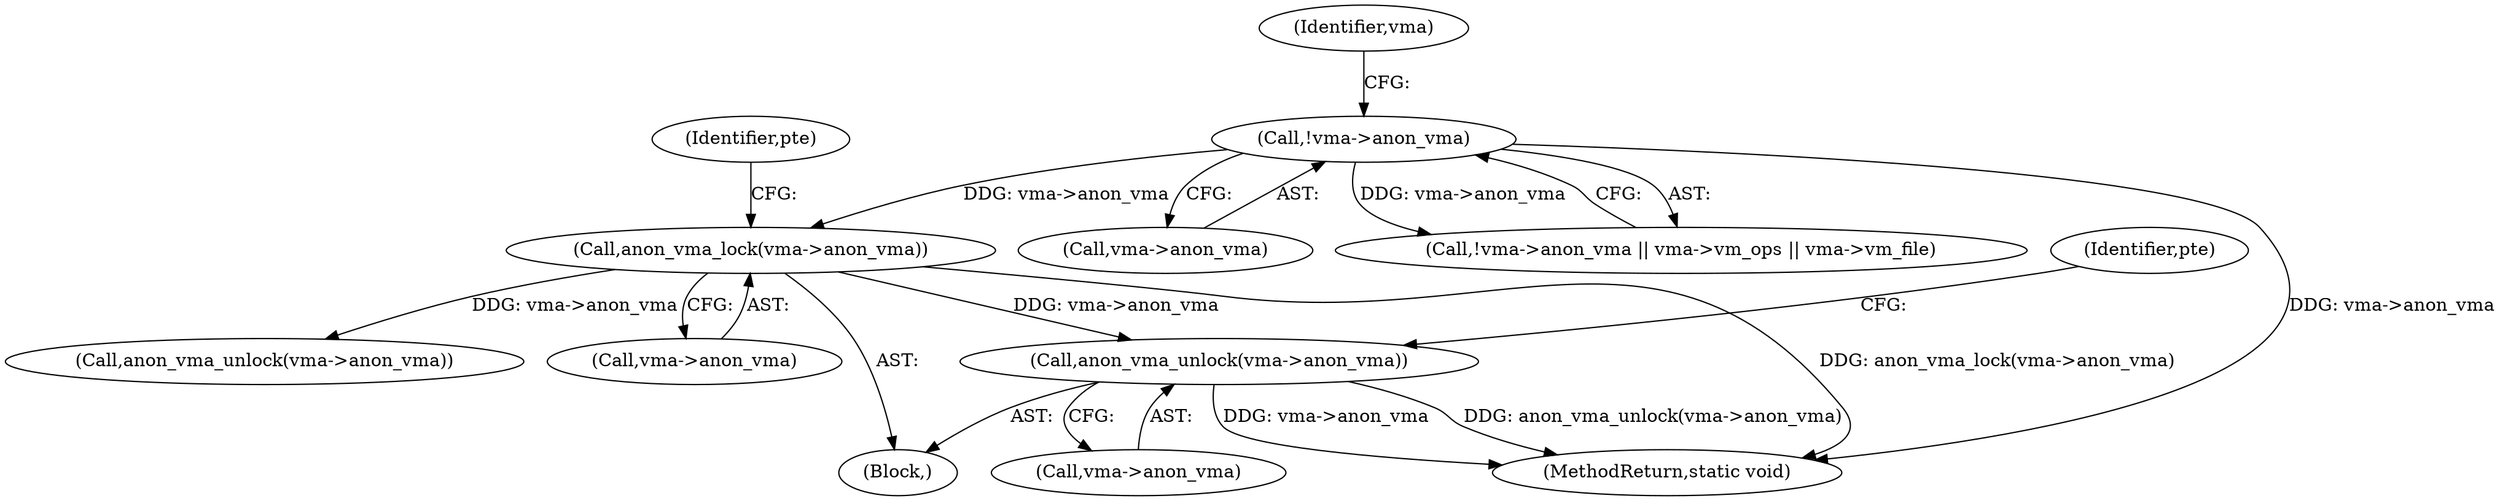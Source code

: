 digraph "0_linux_78f11a255749d09025f54d4e2df4fbcb031530e2@pointer" {
"1000349" [label="(Call,anon_vma_unlock(vma->anon_vma))"];
"1000277" [label="(Call,anon_vma_lock(vma->anon_vma))"];
"1000218" [label="(Call,!vma->anon_vma)"];
"1000218" [label="(Call,!vma->anon_vma)"];
"1000282" [label="(Identifier,pte)"];
"1000350" [label="(Call,vma->anon_vma)"];
"1000344" [label="(Call,anon_vma_unlock(vma->anon_vma))"];
"1000219" [label="(Call,vma->anon_vma)"];
"1000278" [label="(Call,vma->anon_vma)"];
"1000354" [label="(Identifier,pte)"];
"1000115" [label="(Block,)"];
"1000277" [label="(Call,anon_vma_lock(vma->anon_vma))"];
"1000224" [label="(Identifier,vma)"];
"1000449" [label="(MethodReturn,static void)"];
"1000217" [label="(Call,!vma->anon_vma || vma->vm_ops || vma->vm_file)"];
"1000349" [label="(Call,anon_vma_unlock(vma->anon_vma))"];
"1000349" -> "1000115"  [label="AST: "];
"1000349" -> "1000350"  [label="CFG: "];
"1000350" -> "1000349"  [label="AST: "];
"1000354" -> "1000349"  [label="CFG: "];
"1000349" -> "1000449"  [label="DDG: anon_vma_unlock(vma->anon_vma)"];
"1000349" -> "1000449"  [label="DDG: vma->anon_vma"];
"1000277" -> "1000349"  [label="DDG: vma->anon_vma"];
"1000277" -> "1000115"  [label="AST: "];
"1000277" -> "1000278"  [label="CFG: "];
"1000278" -> "1000277"  [label="AST: "];
"1000282" -> "1000277"  [label="CFG: "];
"1000277" -> "1000449"  [label="DDG: anon_vma_lock(vma->anon_vma)"];
"1000218" -> "1000277"  [label="DDG: vma->anon_vma"];
"1000277" -> "1000344"  [label="DDG: vma->anon_vma"];
"1000218" -> "1000217"  [label="AST: "];
"1000218" -> "1000219"  [label="CFG: "];
"1000219" -> "1000218"  [label="AST: "];
"1000224" -> "1000218"  [label="CFG: "];
"1000217" -> "1000218"  [label="CFG: "];
"1000218" -> "1000449"  [label="DDG: vma->anon_vma"];
"1000218" -> "1000217"  [label="DDG: vma->anon_vma"];
}
